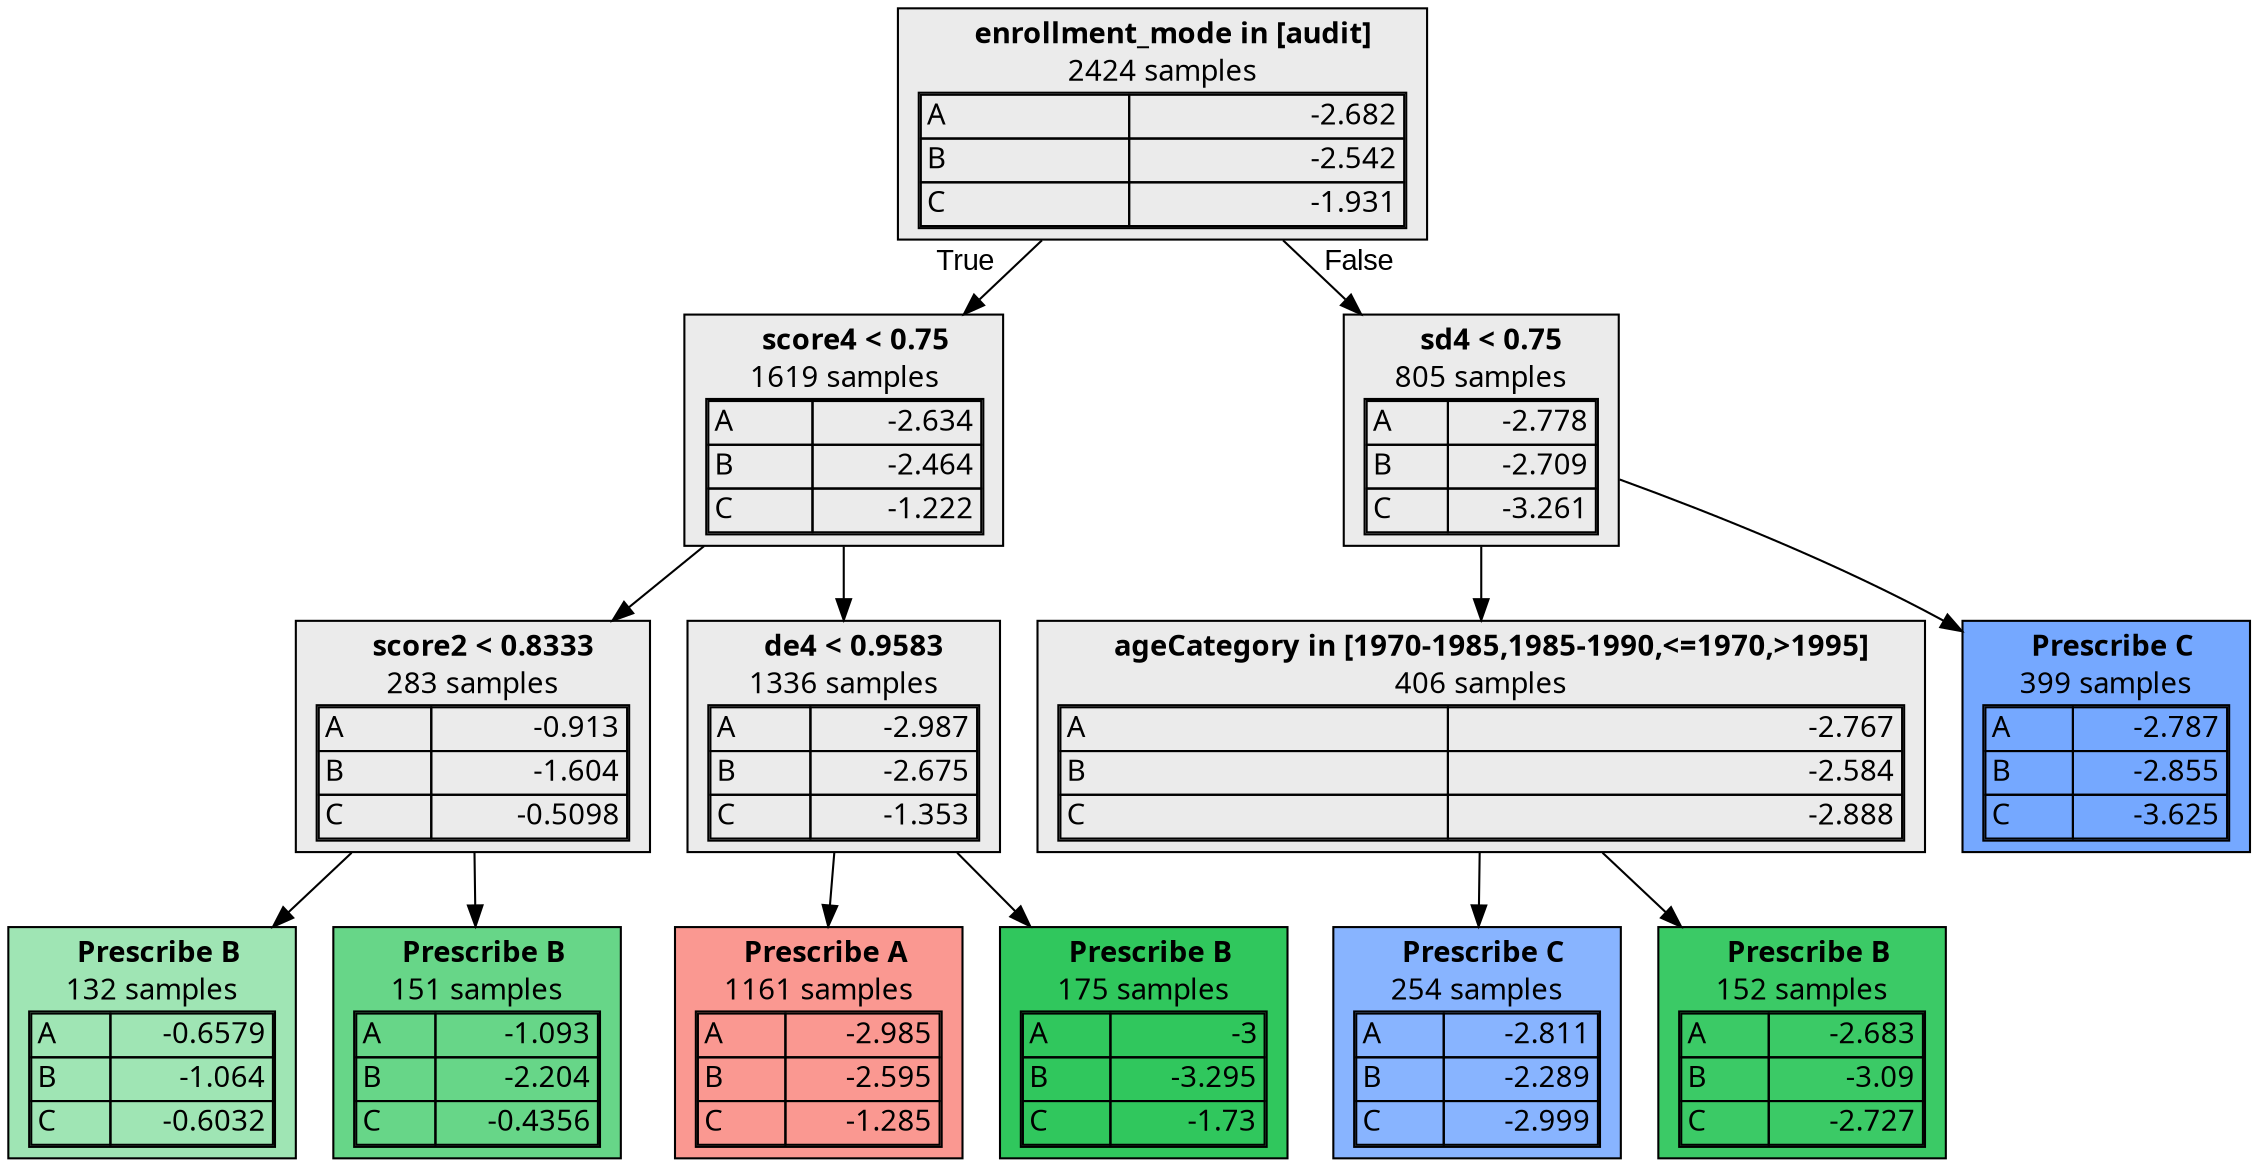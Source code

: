 digraph {
    1 [label=<  <TABLE BORDER="0" CELLPADDING="0">
      <TR>
    <TD>
      <B> enrollment_mode in [audit]</B>
    </TD>
  </TR>

    <TR>
      <TD>2424 samples</TD>
    </TR>
    <TR>
  <TD>
    <TABLE CELLSPACING="0">
      
        <TR class="highlighted">
    <TD ALIGN="LEFT">A</TD>
    <TD ALIGN="RIGHT">-2.682</TD>
  </TR>
  <TR >
    <TD ALIGN="LEFT">B</TD>
    <TD ALIGN="RIGHT">-2.542</TD>
  </TR>
  <TR >
    <TD ALIGN="LEFT">C</TD>
    <TD ALIGN="RIGHT">-1.931</TD>
  </TR>

    </TABLE>
  </TD>
</TR>

  </TABLE>
>,fillcolor="#EBEBEB",shape=box,fontname="bold arial",style="filled"];
    1 -> 2 [labeldistance=2.5, labelangle=45, headlabel="True",fontname="arial"];
    1 -> 9 [labeldistance=2.5, labelangle=-45, headlabel="False",fontname="arial"];
    2 [label=<  <TABLE BORDER="0" CELLPADDING="0">
      <TR>
    <TD>
      <B> score4 &lt; 0.75</B>
    </TD>
  </TR>

    <TR>
      <TD>1619 samples</TD>
    </TR>
    <TR>
  <TD>
    <TABLE CELLSPACING="0">
      
        <TR class="highlighted">
    <TD ALIGN="LEFT">A</TD>
    <TD ALIGN="RIGHT">-2.634</TD>
  </TR>
  <TR >
    <TD ALIGN="LEFT">B</TD>
    <TD ALIGN="RIGHT">-2.464</TD>
  </TR>
  <TR >
    <TD ALIGN="LEFT">C</TD>
    <TD ALIGN="RIGHT">-1.222</TD>
  </TR>

    </TABLE>
  </TD>
</TR>

  </TABLE>
>,fillcolor="#EBEBEB",shape=box,fontname="bold arial",style="filled"];
    2 -> 3;
    2 -> 6;
    3 [label=<  <TABLE BORDER="0" CELLPADDING="0">
      <TR>
    <TD>
      <B> score2 &lt; 0.8333</B>
    </TD>
  </TR>

    <TR>
      <TD>283 samples</TD>
    </TR>
    <TR>
  <TD>
    <TABLE CELLSPACING="0">
      
        <TR >
    <TD ALIGN="LEFT">A</TD>
    <TD ALIGN="RIGHT">-0.913</TD>
  </TR>
  <TR class="highlighted">
    <TD ALIGN="LEFT">B</TD>
    <TD ALIGN="RIGHT">-1.604</TD>
  </TR>
  <TR >
    <TD ALIGN="LEFT">C</TD>
    <TD ALIGN="RIGHT">-0.5098</TD>
  </TR>

    </TABLE>
  </TD>
</TR>

  </TABLE>
>,fillcolor="#EBEBEB",shape=box,fontname="bold arial",style="filled"];
    3 -> 4;
    3 -> 5;
    4 [label=<  <TABLE BORDER="0" CELLPADDING="0">
      <TR>
    <TD>
      <B>Prescribe B</B>
    </TD>
  </TR>

    <TR>
      <TD>132 samples</TD>
    </TR>
    <TR>
  <TD>
    <TABLE CELLSPACING="0">
      
        <TR >
    <TD ALIGN="LEFT">A</TD>
    <TD ALIGN="RIGHT">-0.6579</TD>
  </TR>
  <TR class="highlighted">
    <TD ALIGN="LEFT">B</TD>
    <TD ALIGN="RIGHT">-1.064</TD>
  </TR>
  <TR >
    <TD ALIGN="LEFT">C</TD>
    <TD ALIGN="RIGHT">-0.6032</TD>
  </TR>

    </TABLE>
  </TD>
</TR>

  </TABLE>
>,fillcolor="#00BA3860",shape=box,fontname="bold arial",style="filled",color=black];
    5 [label=<  <TABLE BORDER="0" CELLPADDING="0">
      <TR>
    <TD>
      <B>Prescribe B</B>
    </TD>
  </TR>

    <TR>
      <TD>151 samples</TD>
    </TR>
    <TR>
  <TD>
    <TABLE CELLSPACING="0">
      
        <TR >
    <TD ALIGN="LEFT">A</TD>
    <TD ALIGN="RIGHT">-1.093</TD>
  </TR>
  <TR class="highlighted">
    <TD ALIGN="LEFT">B</TD>
    <TD ALIGN="RIGHT">-2.204</TD>
  </TR>
  <TR >
    <TD ALIGN="LEFT">C</TD>
    <TD ALIGN="RIGHT">-0.4356</TD>
  </TR>

    </TABLE>
  </TD>
</TR>

  </TABLE>
>,fillcolor="#00BA3898",shape=box,fontname="bold arial",style="filled",color=black];
    6 [label=<  <TABLE BORDER="0" CELLPADDING="0">
      <TR>
    <TD>
      <B> de4 &lt; 0.9583</B>
    </TD>
  </TR>

    <TR>
      <TD>1336 samples</TD>
    </TR>
    <TR>
  <TD>
    <TABLE CELLSPACING="0">
      
        <TR class="highlighted">
    <TD ALIGN="LEFT">A</TD>
    <TD ALIGN="RIGHT">-2.987</TD>
  </TR>
  <TR >
    <TD ALIGN="LEFT">B</TD>
    <TD ALIGN="RIGHT">-2.675</TD>
  </TR>
  <TR >
    <TD ALIGN="LEFT">C</TD>
    <TD ALIGN="RIGHT">-1.353</TD>
  </TR>

    </TABLE>
  </TD>
</TR>

  </TABLE>
>,fillcolor="#EBEBEB",shape=box,fontname="bold arial",style="filled"];
    6 -> 7;
    6 -> 8;
    7 [label=<  <TABLE BORDER="0" CELLPADDING="0">
      <TR>
    <TD>
      <B>Prescribe A</B>
    </TD>
  </TR>

    <TR>
      <TD>1161 samples</TD>
    </TR>
    <TR>
  <TD>
    <TABLE CELLSPACING="0">
      
        <TR class="highlighted">
    <TD ALIGN="LEFT">A</TD>
    <TD ALIGN="RIGHT">-2.985</TD>
  </TR>
  <TR >
    <TD ALIGN="LEFT">B</TD>
    <TD ALIGN="RIGHT">-2.595</TD>
  </TR>
  <TR >
    <TD ALIGN="LEFT">C</TD>
    <TD ALIGN="RIGHT">-1.285</TD>
  </TR>

    </TABLE>
  </TD>
</TR>

  </TABLE>
>,fillcolor="#F8766Dbf",shape=box,fontname="bold arial",style="filled",color=black];
    8 [label=<  <TABLE BORDER="0" CELLPADDING="0">
      <TR>
    <TD>
      <B>Prescribe B</B>
    </TD>
  </TR>

    <TR>
      <TD>175 samples</TD>
    </TR>
    <TR>
  <TD>
    <TABLE CELLSPACING="0">
      
        <TR >
    <TD ALIGN="LEFT">A</TD>
    <TD ALIGN="RIGHT">-3</TD>
  </TR>
  <TR class="highlighted">
    <TD ALIGN="LEFT">B</TD>
    <TD ALIGN="RIGHT">-3.295</TD>
  </TR>
  <TR >
    <TD ALIGN="LEFT">C</TD>
    <TD ALIGN="RIGHT">-1.73</TD>
  </TR>

    </TABLE>
  </TD>
</TR>

  </TABLE>
>,fillcolor="#00BA38cf",shape=box,fontname="bold arial",style="filled",color=black];
    9 [label=<  <TABLE BORDER="0" CELLPADDING="0">
      <TR>
    <TD>
      <B> sd4 &lt; 0.75</B>
    </TD>
  </TR>

    <TR>
      <TD>805 samples</TD>
    </TR>
    <TR>
  <TD>
    <TABLE CELLSPACING="0">
      
        <TR >
    <TD ALIGN="LEFT">A</TD>
    <TD ALIGN="RIGHT">-2.778</TD>
  </TR>
  <TR >
    <TD ALIGN="LEFT">B</TD>
    <TD ALIGN="RIGHT">-2.709</TD>
  </TR>
  <TR class="highlighted">
    <TD ALIGN="LEFT">C</TD>
    <TD ALIGN="RIGHT">-3.261</TD>
  </TR>

    </TABLE>
  </TD>
</TR>

  </TABLE>
>,fillcolor="#EBEBEB",shape=box,fontname="bold arial",style="filled"];
    9 -> 10;
    9 -> 13;
    10 [label=<  <TABLE BORDER="0" CELLPADDING="0">
      <TR>
    <TD>
      <B> ageCategory in [1970-1985,1985-1990,&lt;=1970,&gt;1995]</B>
    </TD>
  </TR>

    <TR>
      <TD>406 samples</TD>
    </TR>
    <TR>
  <TD>
    <TABLE CELLSPACING="0">
      
        <TR >
    <TD ALIGN="LEFT">A</TD>
    <TD ALIGN="RIGHT">-2.767</TD>
  </TR>
  <TR >
    <TD ALIGN="LEFT">B</TD>
    <TD ALIGN="RIGHT">-2.584</TD>
  </TR>
  <TR class="highlighted">
    <TD ALIGN="LEFT">C</TD>
    <TD ALIGN="RIGHT">-2.888</TD>
  </TR>

    </TABLE>
  </TD>
</TR>

  </TABLE>
>,fillcolor="#EBEBEB",shape=box,fontname="bold arial",style="filled"];
    10 -> 11;
    10 -> 12;
    11 [label=<  <TABLE BORDER="0" CELLPADDING="0">
      <TR>
    <TD>
      <B>Prescribe C</B>
    </TD>
  </TR>

    <TR>
      <TD>254 samples</TD>
    </TR>
    <TR>
  <TD>
    <TABLE CELLSPACING="0">
      
        <TR >
    <TD ALIGN="LEFT">A</TD>
    <TD ALIGN="RIGHT">-2.811</TD>
  </TR>
  <TR >
    <TD ALIGN="LEFT">B</TD>
    <TD ALIGN="RIGHT">-2.289</TD>
  </TR>
  <TR class="highlighted">
    <TD ALIGN="LEFT">C</TD>
    <TD ALIGN="RIGHT">-2.999</TD>
  </TR>

    </TABLE>
  </TD>
</TR>

  </TABLE>
>,fillcolor="#619CFFc0",shape=box,fontname="bold arial",style="filled",color=black];
    12 [label=<  <TABLE BORDER="0" CELLPADDING="0">
      <TR>
    <TD>
      <B>Prescribe B</B>
    </TD>
  </TR>

    <TR>
      <TD>152 samples</TD>
    </TR>
    <TR>
  <TD>
    <TABLE CELLSPACING="0">
      
        <TR >
    <TD ALIGN="LEFT">A</TD>
    <TD ALIGN="RIGHT">-2.683</TD>
  </TR>
  <TR class="highlighted">
    <TD ALIGN="LEFT">B</TD>
    <TD ALIGN="RIGHT">-3.09</TD>
  </TR>
  <TR >
    <TD ALIGN="LEFT">C</TD>
    <TD ALIGN="RIGHT">-2.727</TD>
  </TR>

    </TABLE>
  </TD>
</TR>

  </TABLE>
>,fillcolor="#00BA38c4",shape=box,fontname="bold arial",style="filled",color=black];
    13 [label=<  <TABLE BORDER="0" CELLPADDING="0">
      <TR>
    <TD>
      <B>Prescribe C</B>
    </TD>
  </TR>

    <TR>
      <TD>399 samples</TD>
    </TR>
    <TR>
  <TD>
    <TABLE CELLSPACING="0">
      
        <TR >
    <TD ALIGN="LEFT">A</TD>
    <TD ALIGN="RIGHT">-2.787</TD>
  </TR>
  <TR >
    <TD ALIGN="LEFT">B</TD>
    <TD ALIGN="RIGHT">-2.855</TD>
  </TR>
  <TR class="highlighted">
    <TD ALIGN="LEFT">C</TD>
    <TD ALIGN="RIGHT">-3.625</TD>
  </TR>

    </TABLE>
  </TD>
</TR>

  </TABLE>
>,fillcolor="#619CFFdf",shape=box,fontname="bold arial",style="filled",color=black];
}
